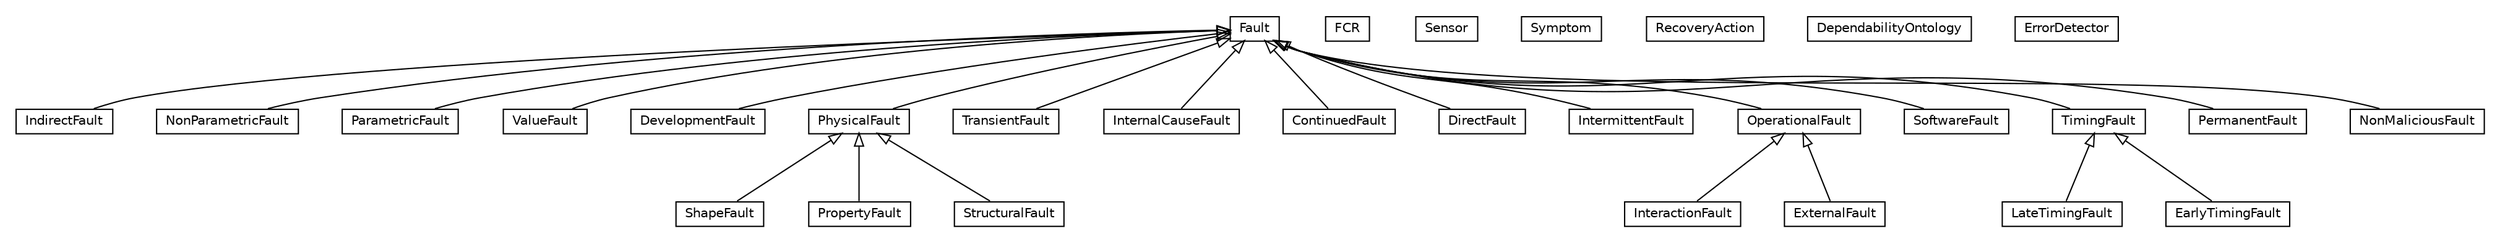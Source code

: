 #!/usr/local/bin/dot
#
# Class diagram 
# Generated by UMLGraph version R5_6-24-gf6e263 (http://www.umlgraph.org/)
#

digraph G {
	edge [fontname="Helvetica",fontsize=10,labelfontname="Helvetica",labelfontsize=10];
	node [fontname="Helvetica",fontsize=10,shape=plaintext];
	nodesep=0.25;
	ranksep=0.5;
	// org.universAAL.ontology.dependability.IndirectFault
	c18811 [label=<<table title="org.universAAL.ontology.dependability.IndirectFault" border="0" cellborder="1" cellspacing="0" cellpadding="2" port="p" href="./IndirectFault.html">
		<tr><td><table border="0" cellspacing="0" cellpadding="1">
<tr><td align="center" balign="center"> IndirectFault </td></tr>
		</table></td></tr>
		</table>>, URL="./IndirectFault.html", fontname="Helvetica", fontcolor="black", fontsize=10.0];
	// org.universAAL.ontology.dependability.InteractionFault
	c18812 [label=<<table title="org.universAAL.ontology.dependability.InteractionFault" border="0" cellborder="1" cellspacing="0" cellpadding="2" port="p" href="./InteractionFault.html">
		<tr><td><table border="0" cellspacing="0" cellpadding="1">
<tr><td align="center" balign="center"> InteractionFault </td></tr>
		</table></td></tr>
		</table>>, URL="./InteractionFault.html", fontname="Helvetica", fontcolor="black", fontsize=10.0];
	// org.universAAL.ontology.dependability.FCR
	c18813 [label=<<table title="org.universAAL.ontology.dependability.FCR" border="0" cellborder="1" cellspacing="0" cellpadding="2" port="p" href="./FCR.html">
		<tr><td><table border="0" cellspacing="0" cellpadding="1">
<tr><td align="center" balign="center"> FCR </td></tr>
		</table></td></tr>
		</table>>, URL="./FCR.html", fontname="Helvetica", fontcolor="black", fontsize=10.0];
	// org.universAAL.ontology.dependability.NonParametricFault
	c18814 [label=<<table title="org.universAAL.ontology.dependability.NonParametricFault" border="0" cellborder="1" cellspacing="0" cellpadding="2" port="p" href="./NonParametricFault.html">
		<tr><td><table border="0" cellspacing="0" cellpadding="1">
<tr><td align="center" balign="center"> NonParametricFault </td></tr>
		</table></td></tr>
		</table>>, URL="./NonParametricFault.html", fontname="Helvetica", fontcolor="black", fontsize=10.0];
	// org.universAAL.ontology.dependability.Sensor
	c18815 [label=<<table title="org.universAAL.ontology.dependability.Sensor" border="0" cellborder="1" cellspacing="0" cellpadding="2" port="p" href="./Sensor.html">
		<tr><td><table border="0" cellspacing="0" cellpadding="1">
<tr><td align="center" balign="center"> Sensor </td></tr>
		</table></td></tr>
		</table>>, URL="./Sensor.html", fontname="Helvetica", fontcolor="black", fontsize=10.0];
	// org.universAAL.ontology.dependability.Symptom
	c18816 [label=<<table title="org.universAAL.ontology.dependability.Symptom" border="0" cellborder="1" cellspacing="0" cellpadding="2" port="p" href="./Symptom.html">
		<tr><td><table border="0" cellspacing="0" cellpadding="1">
<tr><td align="center" balign="center"> Symptom </td></tr>
		</table></td></tr>
		</table>>, URL="./Symptom.html", fontname="Helvetica", fontcolor="black", fontsize=10.0];
	// org.universAAL.ontology.dependability.RecoveryAction
	c18817 [label=<<table title="org.universAAL.ontology.dependability.RecoveryAction" border="0" cellborder="1" cellspacing="0" cellpadding="2" port="p" href="./RecoveryAction.html">
		<tr><td><table border="0" cellspacing="0" cellpadding="1">
<tr><td align="center" balign="center"> RecoveryAction </td></tr>
		</table></td></tr>
		</table>>, URL="./RecoveryAction.html", fontname="Helvetica", fontcolor="black", fontsize=10.0];
	// org.universAAL.ontology.dependability.ExternalFault
	c18818 [label=<<table title="org.universAAL.ontology.dependability.ExternalFault" border="0" cellborder="1" cellspacing="0" cellpadding="2" port="p" href="./ExternalFault.html">
		<tr><td><table border="0" cellspacing="0" cellpadding="1">
<tr><td align="center" balign="center"> ExternalFault </td></tr>
		</table></td></tr>
		</table>>, URL="./ExternalFault.html", fontname="Helvetica", fontcolor="black", fontsize=10.0];
	// org.universAAL.ontology.dependability.ShapeFault
	c18819 [label=<<table title="org.universAAL.ontology.dependability.ShapeFault" border="0" cellborder="1" cellspacing="0" cellpadding="2" port="p" href="./ShapeFault.html">
		<tr><td><table border="0" cellspacing="0" cellpadding="1">
<tr><td align="center" balign="center"> ShapeFault </td></tr>
		</table></td></tr>
		</table>>, URL="./ShapeFault.html", fontname="Helvetica", fontcolor="black", fontsize=10.0];
	// org.universAAL.ontology.dependability.ParametricFault
	c18820 [label=<<table title="org.universAAL.ontology.dependability.ParametricFault" border="0" cellborder="1" cellspacing="0" cellpadding="2" port="p" href="./ParametricFault.html">
		<tr><td><table border="0" cellspacing="0" cellpadding="1">
<tr><td align="center" balign="center"> ParametricFault </td></tr>
		</table></td></tr>
		</table>>, URL="./ParametricFault.html", fontname="Helvetica", fontcolor="black", fontsize=10.0];
	// org.universAAL.ontology.dependability.ValueFault
	c18821 [label=<<table title="org.universAAL.ontology.dependability.ValueFault" border="0" cellborder="1" cellspacing="0" cellpadding="2" port="p" href="./ValueFault.html">
		<tr><td><table border="0" cellspacing="0" cellpadding="1">
<tr><td align="center" balign="center"> ValueFault </td></tr>
		</table></td></tr>
		</table>>, URL="./ValueFault.html", fontname="Helvetica", fontcolor="black", fontsize=10.0];
	// org.universAAL.ontology.dependability.DevelopmentFault
	c18822 [label=<<table title="org.universAAL.ontology.dependability.DevelopmentFault" border="0" cellborder="1" cellspacing="0" cellpadding="2" port="p" href="./DevelopmentFault.html">
		<tr><td><table border="0" cellspacing="0" cellpadding="1">
<tr><td align="center" balign="center"> DevelopmentFault </td></tr>
		</table></td></tr>
		</table>>, URL="./DevelopmentFault.html", fontname="Helvetica", fontcolor="black", fontsize=10.0];
	// org.universAAL.ontology.dependability.PhysicalFault
	c18823 [label=<<table title="org.universAAL.ontology.dependability.PhysicalFault" border="0" cellborder="1" cellspacing="0" cellpadding="2" port="p" href="./PhysicalFault.html">
		<tr><td><table border="0" cellspacing="0" cellpadding="1">
<tr><td align="center" balign="center"> PhysicalFault </td></tr>
		</table></td></tr>
		</table>>, URL="./PhysicalFault.html", fontname="Helvetica", fontcolor="black", fontsize=10.0];
	// org.universAAL.ontology.dependability.TransientFault
	c18824 [label=<<table title="org.universAAL.ontology.dependability.TransientFault" border="0" cellborder="1" cellspacing="0" cellpadding="2" port="p" href="./TransientFault.html">
		<tr><td><table border="0" cellspacing="0" cellpadding="1">
<tr><td align="center" balign="center"> TransientFault </td></tr>
		</table></td></tr>
		</table>>, URL="./TransientFault.html", fontname="Helvetica", fontcolor="black", fontsize=10.0];
	// org.universAAL.ontology.dependability.PropertyFault
	c18825 [label=<<table title="org.universAAL.ontology.dependability.PropertyFault" border="0" cellborder="1" cellspacing="0" cellpadding="2" port="p" href="./PropertyFault.html">
		<tr><td><table border="0" cellspacing="0" cellpadding="1">
<tr><td align="center" balign="center"> PropertyFault </td></tr>
		</table></td></tr>
		</table>>, URL="./PropertyFault.html", fontname="Helvetica", fontcolor="black", fontsize=10.0];
	// org.universAAL.ontology.dependability.InternalCauseFault
	c18826 [label=<<table title="org.universAAL.ontology.dependability.InternalCauseFault" border="0" cellborder="1" cellspacing="0" cellpadding="2" port="p" href="./InternalCauseFault.html">
		<tr><td><table border="0" cellspacing="0" cellpadding="1">
<tr><td align="center" balign="center"> InternalCauseFault </td></tr>
		</table></td></tr>
		</table>>, URL="./InternalCauseFault.html", fontname="Helvetica", fontcolor="black", fontsize=10.0];
	// org.universAAL.ontology.dependability.LateTimingFault
	c18827 [label=<<table title="org.universAAL.ontology.dependability.LateTimingFault" border="0" cellborder="1" cellspacing="0" cellpadding="2" port="p" href="./LateTimingFault.html">
		<tr><td><table border="0" cellspacing="0" cellpadding="1">
<tr><td align="center" balign="center"> LateTimingFault </td></tr>
		</table></td></tr>
		</table>>, URL="./LateTimingFault.html", fontname="Helvetica", fontcolor="black", fontsize=10.0];
	// org.universAAL.ontology.dependability.StructuralFault
	c18828 [label=<<table title="org.universAAL.ontology.dependability.StructuralFault" border="0" cellborder="1" cellspacing="0" cellpadding="2" port="p" href="./StructuralFault.html">
		<tr><td><table border="0" cellspacing="0" cellpadding="1">
<tr><td align="center" balign="center"> StructuralFault </td></tr>
		</table></td></tr>
		</table>>, URL="./StructuralFault.html", fontname="Helvetica", fontcolor="black", fontsize=10.0];
	// org.universAAL.ontology.dependability.ContinuedFault
	c18829 [label=<<table title="org.universAAL.ontology.dependability.ContinuedFault" border="0" cellborder="1" cellspacing="0" cellpadding="2" port="p" href="./ContinuedFault.html">
		<tr><td><table border="0" cellspacing="0" cellpadding="1">
<tr><td align="center" balign="center"> ContinuedFault </td></tr>
		</table></td></tr>
		</table>>, URL="./ContinuedFault.html", fontname="Helvetica", fontcolor="black", fontsize=10.0];
	// org.universAAL.ontology.dependability.DependabilityOntology
	c18830 [label=<<table title="org.universAAL.ontology.dependability.DependabilityOntology" border="0" cellborder="1" cellspacing="0" cellpadding="2" port="p" href="./DependabilityOntology.html">
		<tr><td><table border="0" cellspacing="0" cellpadding="1">
<tr><td align="center" balign="center"> DependabilityOntology </td></tr>
		</table></td></tr>
		</table>>, URL="./DependabilityOntology.html", fontname="Helvetica", fontcolor="black", fontsize=10.0];
	// org.universAAL.ontology.dependability.DirectFault
	c18831 [label=<<table title="org.universAAL.ontology.dependability.DirectFault" border="0" cellborder="1" cellspacing="0" cellpadding="2" port="p" href="./DirectFault.html">
		<tr><td><table border="0" cellspacing="0" cellpadding="1">
<tr><td align="center" balign="center"> DirectFault </td></tr>
		</table></td></tr>
		</table>>, URL="./DirectFault.html", fontname="Helvetica", fontcolor="black", fontsize=10.0];
	// org.universAAL.ontology.dependability.IntermittentFault
	c18832 [label=<<table title="org.universAAL.ontology.dependability.IntermittentFault" border="0" cellborder="1" cellspacing="0" cellpadding="2" port="p" href="./IntermittentFault.html">
		<tr><td><table border="0" cellspacing="0" cellpadding="1">
<tr><td align="center" balign="center"> IntermittentFault </td></tr>
		</table></td></tr>
		</table>>, URL="./IntermittentFault.html", fontname="Helvetica", fontcolor="black", fontsize=10.0];
	// org.universAAL.ontology.dependability.EarlyTimingFault
	c18833 [label=<<table title="org.universAAL.ontology.dependability.EarlyTimingFault" border="0" cellborder="1" cellspacing="0" cellpadding="2" port="p" href="./EarlyTimingFault.html">
		<tr><td><table border="0" cellspacing="0" cellpadding="1">
<tr><td align="center" balign="center"> EarlyTimingFault </td></tr>
		</table></td></tr>
		</table>>, URL="./EarlyTimingFault.html", fontname="Helvetica", fontcolor="black", fontsize=10.0];
	// org.universAAL.ontology.dependability.OperationalFault
	c18834 [label=<<table title="org.universAAL.ontology.dependability.OperationalFault" border="0" cellborder="1" cellspacing="0" cellpadding="2" port="p" href="./OperationalFault.html">
		<tr><td><table border="0" cellspacing="0" cellpadding="1">
<tr><td align="center" balign="center"> OperationalFault </td></tr>
		</table></td></tr>
		</table>>, URL="./OperationalFault.html", fontname="Helvetica", fontcolor="black", fontsize=10.0];
	// org.universAAL.ontology.dependability.SoftwareFault
	c18835 [label=<<table title="org.universAAL.ontology.dependability.SoftwareFault" border="0" cellborder="1" cellspacing="0" cellpadding="2" port="p" href="./SoftwareFault.html">
		<tr><td><table border="0" cellspacing="0" cellpadding="1">
<tr><td align="center" balign="center"> SoftwareFault </td></tr>
		</table></td></tr>
		</table>>, URL="./SoftwareFault.html", fontname="Helvetica", fontcolor="black", fontsize=10.0];
	// org.universAAL.ontology.dependability.TimingFault
	c18836 [label=<<table title="org.universAAL.ontology.dependability.TimingFault" border="0" cellborder="1" cellspacing="0" cellpadding="2" port="p" href="./TimingFault.html">
		<tr><td><table border="0" cellspacing="0" cellpadding="1">
<tr><td align="center" balign="center"> TimingFault </td></tr>
		</table></td></tr>
		</table>>, URL="./TimingFault.html", fontname="Helvetica", fontcolor="black", fontsize=10.0];
	// org.universAAL.ontology.dependability.PermanentFault
	c18837 [label=<<table title="org.universAAL.ontology.dependability.PermanentFault" border="0" cellborder="1" cellspacing="0" cellpadding="2" port="p" href="./PermanentFault.html">
		<tr><td><table border="0" cellspacing="0" cellpadding="1">
<tr><td align="center" balign="center"> PermanentFault </td></tr>
		</table></td></tr>
		</table>>, URL="./PermanentFault.html", fontname="Helvetica", fontcolor="black", fontsize=10.0];
	// org.universAAL.ontology.dependability.Fault
	c18838 [label=<<table title="org.universAAL.ontology.dependability.Fault" border="0" cellborder="1" cellspacing="0" cellpadding="2" port="p" href="./Fault.html">
		<tr><td><table border="0" cellspacing="0" cellpadding="1">
<tr><td align="center" balign="center"> Fault </td></tr>
		</table></td></tr>
		</table>>, URL="./Fault.html", fontname="Helvetica", fontcolor="black", fontsize=10.0];
	// org.universAAL.ontology.dependability.NonMaliciousFault
	c18839 [label=<<table title="org.universAAL.ontology.dependability.NonMaliciousFault" border="0" cellborder="1" cellspacing="0" cellpadding="2" port="p" href="./NonMaliciousFault.html">
		<tr><td><table border="0" cellspacing="0" cellpadding="1">
<tr><td align="center" balign="center"> NonMaliciousFault </td></tr>
		</table></td></tr>
		</table>>, URL="./NonMaliciousFault.html", fontname="Helvetica", fontcolor="black", fontsize=10.0];
	// org.universAAL.ontology.dependability.ErrorDetector
	c18840 [label=<<table title="org.universAAL.ontology.dependability.ErrorDetector" border="0" cellborder="1" cellspacing="0" cellpadding="2" port="p" href="./ErrorDetector.html">
		<tr><td><table border="0" cellspacing="0" cellpadding="1">
<tr><td align="center" balign="center"> ErrorDetector </td></tr>
		</table></td></tr>
		</table>>, URL="./ErrorDetector.html", fontname="Helvetica", fontcolor="black", fontsize=10.0];
	//org.universAAL.ontology.dependability.IndirectFault extends org.universAAL.ontology.dependability.Fault
	c18838:p -> c18811:p [dir=back,arrowtail=empty];
	//org.universAAL.ontology.dependability.InteractionFault extends org.universAAL.ontology.dependability.OperationalFault
	c18834:p -> c18812:p [dir=back,arrowtail=empty];
	//org.universAAL.ontology.dependability.NonParametricFault extends org.universAAL.ontology.dependability.Fault
	c18838:p -> c18814:p [dir=back,arrowtail=empty];
	//org.universAAL.ontology.dependability.ExternalFault extends org.universAAL.ontology.dependability.OperationalFault
	c18834:p -> c18818:p [dir=back,arrowtail=empty];
	//org.universAAL.ontology.dependability.ShapeFault extends org.universAAL.ontology.dependability.PhysicalFault
	c18823:p -> c18819:p [dir=back,arrowtail=empty];
	//org.universAAL.ontology.dependability.ParametricFault extends org.universAAL.ontology.dependability.Fault
	c18838:p -> c18820:p [dir=back,arrowtail=empty];
	//org.universAAL.ontology.dependability.ValueFault extends org.universAAL.ontology.dependability.Fault
	c18838:p -> c18821:p [dir=back,arrowtail=empty];
	//org.universAAL.ontology.dependability.DevelopmentFault extends org.universAAL.ontology.dependability.Fault
	c18838:p -> c18822:p [dir=back,arrowtail=empty];
	//org.universAAL.ontology.dependability.PhysicalFault extends org.universAAL.ontology.dependability.Fault
	c18838:p -> c18823:p [dir=back,arrowtail=empty];
	//org.universAAL.ontology.dependability.TransientFault extends org.universAAL.ontology.dependability.Fault
	c18838:p -> c18824:p [dir=back,arrowtail=empty];
	//org.universAAL.ontology.dependability.PropertyFault extends org.universAAL.ontology.dependability.PhysicalFault
	c18823:p -> c18825:p [dir=back,arrowtail=empty];
	//org.universAAL.ontology.dependability.InternalCauseFault extends org.universAAL.ontology.dependability.Fault
	c18838:p -> c18826:p [dir=back,arrowtail=empty];
	//org.universAAL.ontology.dependability.LateTimingFault extends org.universAAL.ontology.dependability.TimingFault
	c18836:p -> c18827:p [dir=back,arrowtail=empty];
	//org.universAAL.ontology.dependability.StructuralFault extends org.universAAL.ontology.dependability.PhysicalFault
	c18823:p -> c18828:p [dir=back,arrowtail=empty];
	//org.universAAL.ontology.dependability.ContinuedFault extends org.universAAL.ontology.dependability.Fault
	c18838:p -> c18829:p [dir=back,arrowtail=empty];
	//org.universAAL.ontology.dependability.DirectFault extends org.universAAL.ontology.dependability.Fault
	c18838:p -> c18831:p [dir=back,arrowtail=empty];
	//org.universAAL.ontology.dependability.IntermittentFault extends org.universAAL.ontology.dependability.Fault
	c18838:p -> c18832:p [dir=back,arrowtail=empty];
	//org.universAAL.ontology.dependability.EarlyTimingFault extends org.universAAL.ontology.dependability.TimingFault
	c18836:p -> c18833:p [dir=back,arrowtail=empty];
	//org.universAAL.ontology.dependability.OperationalFault extends org.universAAL.ontology.dependability.Fault
	c18838:p -> c18834:p [dir=back,arrowtail=empty];
	//org.universAAL.ontology.dependability.SoftwareFault extends org.universAAL.ontology.dependability.Fault
	c18838:p -> c18835:p [dir=back,arrowtail=empty];
	//org.universAAL.ontology.dependability.TimingFault extends org.universAAL.ontology.dependability.Fault
	c18838:p -> c18836:p [dir=back,arrowtail=empty];
	//org.universAAL.ontology.dependability.PermanentFault extends org.universAAL.ontology.dependability.Fault
	c18838:p -> c18837:p [dir=back,arrowtail=empty];
	//org.universAAL.ontology.dependability.NonMaliciousFault extends org.universAAL.ontology.dependability.Fault
	c18838:p -> c18839:p [dir=back,arrowtail=empty];
}

